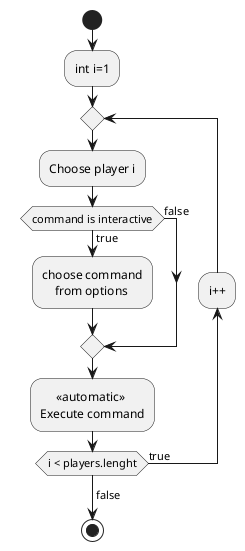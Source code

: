 @startuml
'https://plantuml.com/activity-diagram-beta


start
:int i=1;
repeat
:Choose player i;
if (command is interactive) then (true)
:choose command
    from options;
else (false)
endif
:     <<automatic>>
Execute command;
backward:i++;
repeat while (i < players.lenght) is (true)
->false;


stop




@enduml
